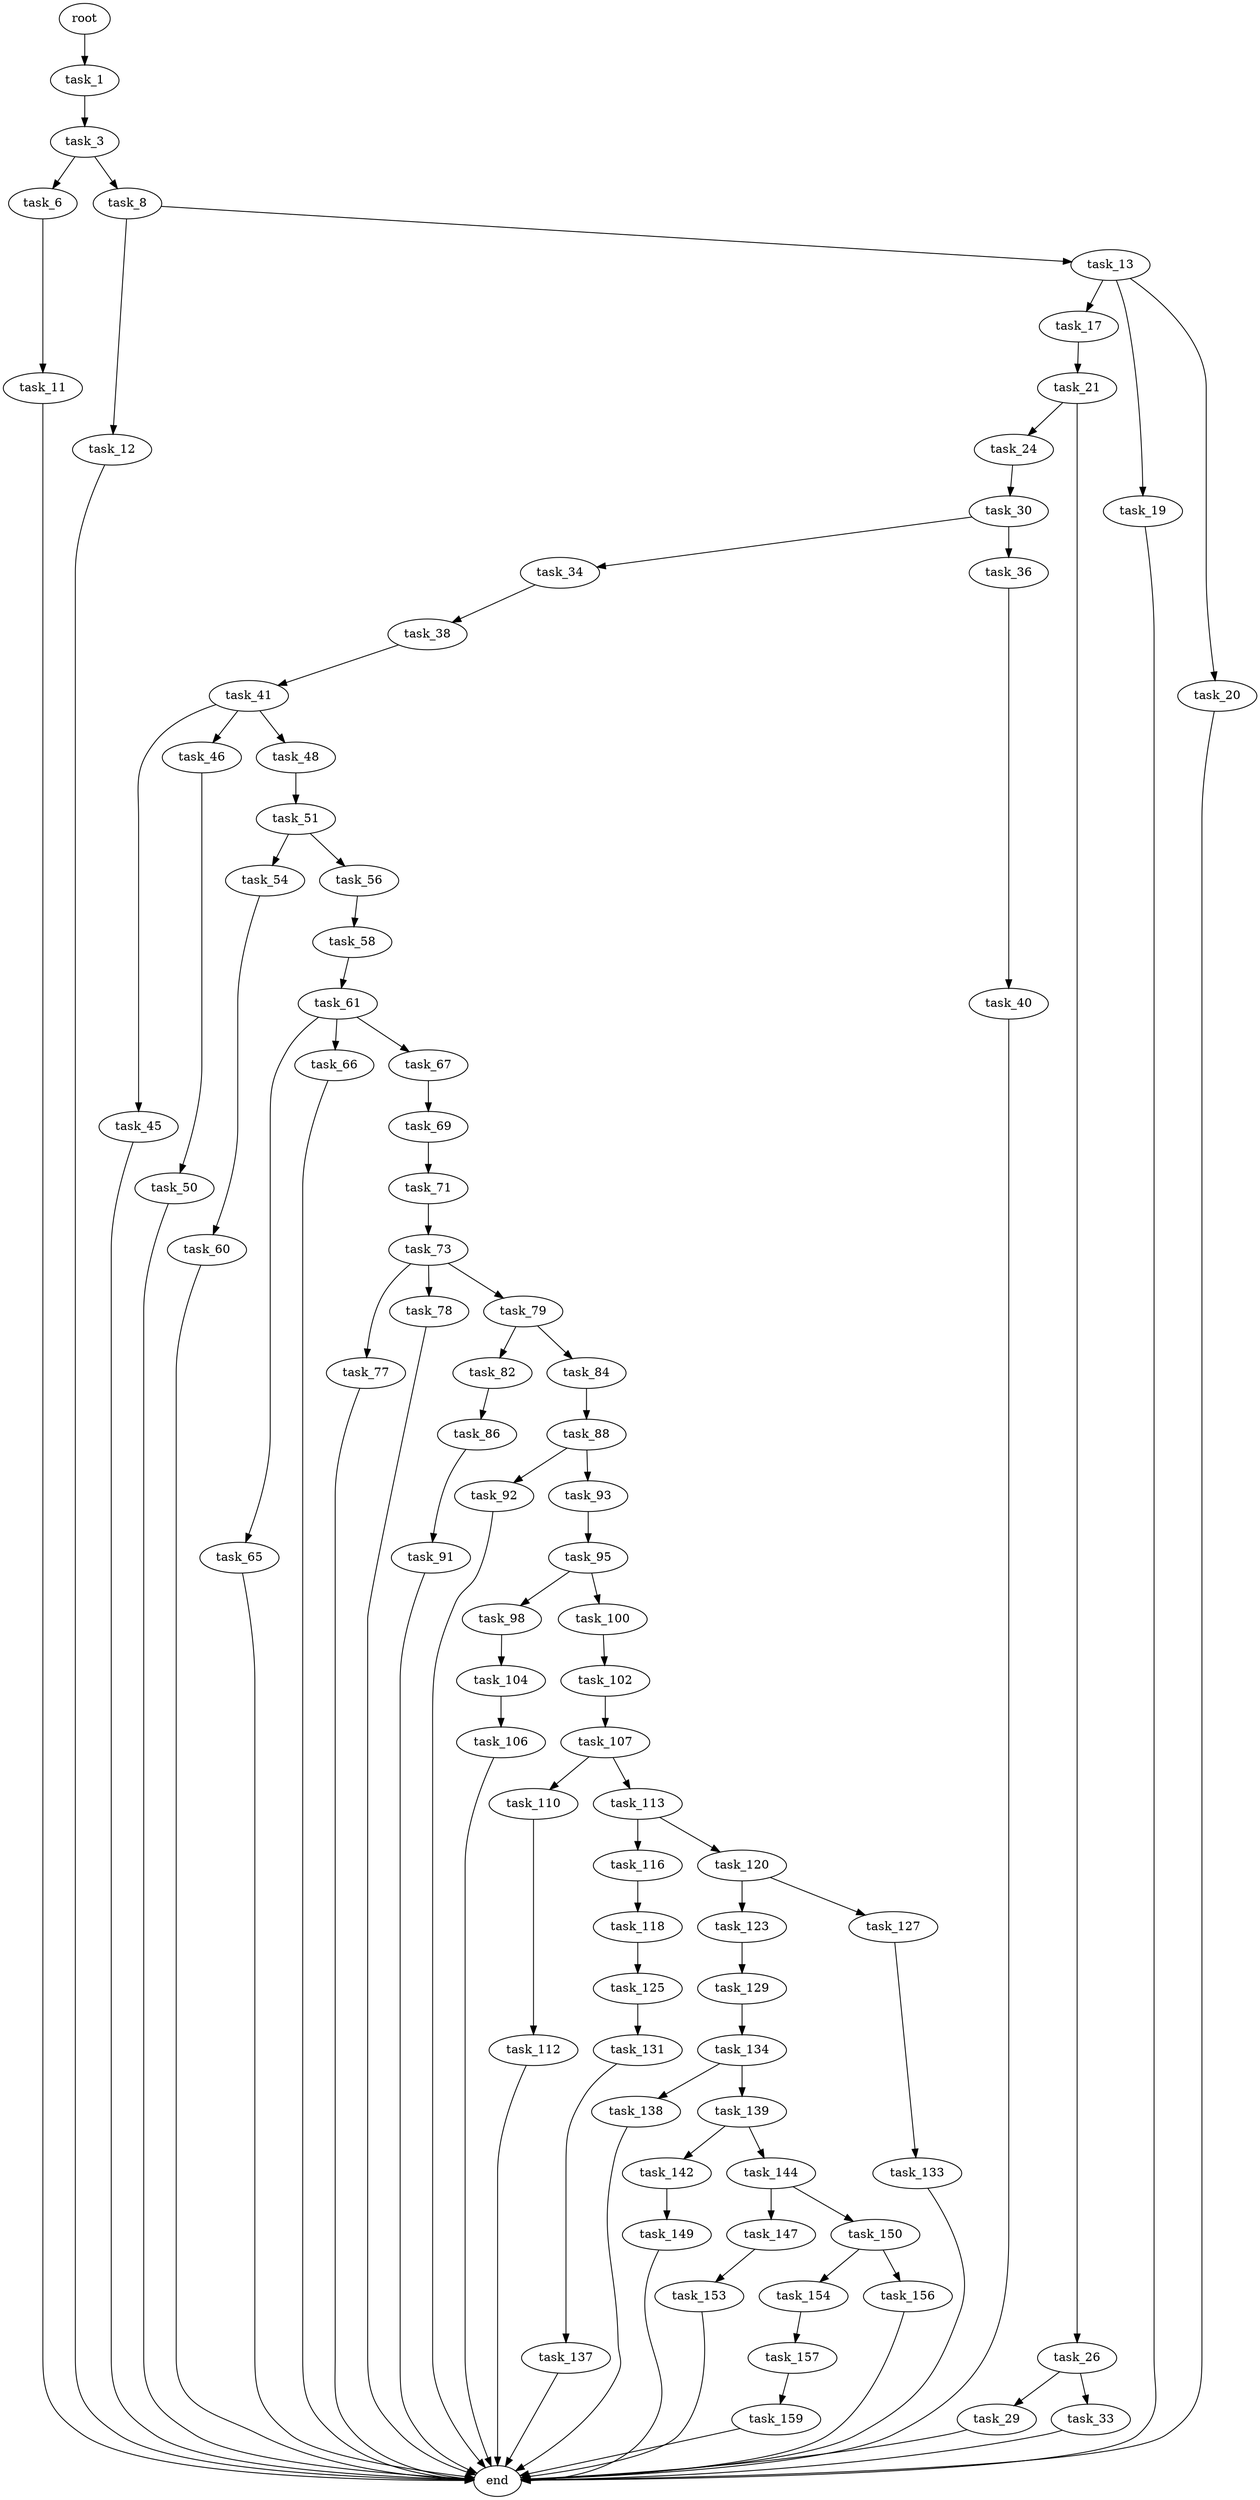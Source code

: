 digraph G {
  root [size="0.000000"];
  task_1 [size="1035328168103.000000"];
  task_3 [size="29234583010.000000"];
  task_6 [size="231928233984.000000"];
  task_8 [size="44418185815.000000"];
  task_11 [size="134217728000.000000"];
  task_12 [size="366385086545.000000"];
  task_13 [size="8589934592.000000"];
  task_17 [size="8589934592.000000"];
  task_19 [size="74349290528.000000"];
  task_20 [size="564283659821.000000"];
  task_21 [size="782757789696.000000"];
  task_24 [size="846253822897.000000"];
  task_26 [size="41581224122.000000"];
  task_29 [size="368293445632.000000"];
  task_30 [size="782757789696.000000"];
  task_33 [size="71544745037.000000"];
  task_34 [size="823254206078.000000"];
  task_36 [size="2907292472.000000"];
  task_38 [size="1380837944024.000000"];
  task_40 [size="68719476736.000000"];
  task_41 [size="2879659342.000000"];
  task_45 [size="14797090245.000000"];
  task_46 [size="4458443432.000000"];
  task_48 [size="68719476736.000000"];
  task_50 [size="15153851557.000000"];
  task_51 [size="1073741824000.000000"];
  task_54 [size="23279076761.000000"];
  task_56 [size="1082553105.000000"];
  task_58 [size="119970515106.000000"];
  task_60 [size="274268107358.000000"];
  task_61 [size="549755813888.000000"];
  task_65 [size="1454354061.000000"];
  task_66 [size="11028502961.000000"];
  task_67 [size="8589934592.000000"];
  task_69 [size="8589934592.000000"];
  task_71 [size="22199223767.000000"];
  task_73 [size="68719476736.000000"];
  task_77 [size="19912666299.000000"];
  task_78 [size="1408815591.000000"];
  task_79 [size="2627157931.000000"];
  task_82 [size="44935431977.000000"];
  task_84 [size="16942289261.000000"];
  task_86 [size="30625844028.000000"];
  task_88 [size="1140072104.000000"];
  task_91 [size="28991029248.000000"];
  task_92 [size="5420152347.000000"];
  task_93 [size="5791117636.000000"];
  task_95 [size="1073741824000.000000"];
  task_98 [size="7183532815.000000"];
  task_100 [size="20457498483.000000"];
  task_102 [size="48883368230.000000"];
  task_104 [size="1060354151288.000000"];
  task_106 [size="8132477457.000000"];
  task_107 [size="368293445632.000000"];
  task_110 [size="134217728000.000000"];
  task_112 [size="28991029248.000000"];
  task_113 [size="16093074850.000000"];
  task_116 [size="6455765135.000000"];
  task_118 [size="413235811.000000"];
  task_120 [size="28991029248.000000"];
  task_123 [size="6752803023.000000"];
  task_125 [size="549755813888.000000"];
  task_127 [size="2484964081.000000"];
  task_129 [size="804574448131.000000"];
  task_131 [size="19253021201.000000"];
  task_133 [size="1476284615.000000"];
  task_134 [size="1383912746880.000000"];
  task_137 [size="395107168727.000000"];
  task_138 [size="3525766001.000000"];
  task_139 [size="640706781580.000000"];
  task_142 [size="1242397184134.000000"];
  task_144 [size="19202613006.000000"];
  task_147 [size="174605165080.000000"];
  task_149 [size="30148464654.000000"];
  task_150 [size="5148001277.000000"];
  task_153 [size="8432068596.000000"];
  task_154 [size="109101837097.000000"];
  task_156 [size="18076856089.000000"];
  task_157 [size="134217728000.000000"];
  task_159 [size="650557520348.000000"];
  end [size="0.000000"];

  root -> task_1 [size="1.000000"];
  task_1 -> task_3 [size="838860800.000000"];
  task_3 -> task_6 [size="679477248.000000"];
  task_3 -> task_8 [size="679477248.000000"];
  task_6 -> task_11 [size="301989888.000000"];
  task_8 -> task_12 [size="33554432.000000"];
  task_8 -> task_13 [size="33554432.000000"];
  task_11 -> end [size="1.000000"];
  task_12 -> end [size="1.000000"];
  task_13 -> task_17 [size="33554432.000000"];
  task_13 -> task_19 [size="33554432.000000"];
  task_13 -> task_20 [size="33554432.000000"];
  task_17 -> task_21 [size="33554432.000000"];
  task_19 -> end [size="1.000000"];
  task_20 -> end [size="1.000000"];
  task_21 -> task_24 [size="679477248.000000"];
  task_21 -> task_26 [size="679477248.000000"];
  task_24 -> task_30 [size="536870912.000000"];
  task_26 -> task_29 [size="679477248.000000"];
  task_26 -> task_33 [size="679477248.000000"];
  task_29 -> end [size="1.000000"];
  task_30 -> task_34 [size="679477248.000000"];
  task_30 -> task_36 [size="679477248.000000"];
  task_33 -> end [size="1.000000"];
  task_34 -> task_38 [size="536870912.000000"];
  task_36 -> task_40 [size="134217728.000000"];
  task_38 -> task_41 [size="838860800.000000"];
  task_40 -> end [size="1.000000"];
  task_41 -> task_45 [size="75497472.000000"];
  task_41 -> task_46 [size="75497472.000000"];
  task_41 -> task_48 [size="75497472.000000"];
  task_45 -> end [size="1.000000"];
  task_46 -> task_50 [size="134217728.000000"];
  task_48 -> task_51 [size="134217728.000000"];
  task_50 -> end [size="1.000000"];
  task_51 -> task_54 [size="838860800.000000"];
  task_51 -> task_56 [size="838860800.000000"];
  task_54 -> task_60 [size="838860800.000000"];
  task_56 -> task_58 [size="33554432.000000"];
  task_58 -> task_61 [size="134217728.000000"];
  task_60 -> end [size="1.000000"];
  task_61 -> task_65 [size="536870912.000000"];
  task_61 -> task_66 [size="536870912.000000"];
  task_61 -> task_67 [size="536870912.000000"];
  task_65 -> end [size="1.000000"];
  task_66 -> end [size="1.000000"];
  task_67 -> task_69 [size="33554432.000000"];
  task_69 -> task_71 [size="33554432.000000"];
  task_71 -> task_73 [size="536870912.000000"];
  task_73 -> task_77 [size="134217728.000000"];
  task_73 -> task_78 [size="134217728.000000"];
  task_73 -> task_79 [size="134217728.000000"];
  task_77 -> end [size="1.000000"];
  task_78 -> end [size="1.000000"];
  task_79 -> task_82 [size="75497472.000000"];
  task_79 -> task_84 [size="75497472.000000"];
  task_82 -> task_86 [size="33554432.000000"];
  task_84 -> task_88 [size="301989888.000000"];
  task_86 -> task_91 [size="536870912.000000"];
  task_88 -> task_92 [size="33554432.000000"];
  task_88 -> task_93 [size="33554432.000000"];
  task_91 -> end [size="1.000000"];
  task_92 -> end [size="1.000000"];
  task_93 -> task_95 [size="679477248.000000"];
  task_95 -> task_98 [size="838860800.000000"];
  task_95 -> task_100 [size="838860800.000000"];
  task_98 -> task_104 [size="301989888.000000"];
  task_100 -> task_102 [size="536870912.000000"];
  task_102 -> task_107 [size="838860800.000000"];
  task_104 -> task_106 [size="838860800.000000"];
  task_106 -> end [size="1.000000"];
  task_107 -> task_110 [size="411041792.000000"];
  task_107 -> task_113 [size="411041792.000000"];
  task_110 -> task_112 [size="209715200.000000"];
  task_112 -> end [size="1.000000"];
  task_113 -> task_116 [size="33554432.000000"];
  task_113 -> task_120 [size="33554432.000000"];
  task_116 -> task_118 [size="301989888.000000"];
  task_118 -> task_125 [size="33554432.000000"];
  task_120 -> task_123 [size="75497472.000000"];
  task_120 -> task_127 [size="75497472.000000"];
  task_123 -> task_129 [size="209715200.000000"];
  task_125 -> task_131 [size="536870912.000000"];
  task_127 -> task_133 [size="209715200.000000"];
  task_129 -> task_134 [size="536870912.000000"];
  task_131 -> task_137 [size="75497472.000000"];
  task_133 -> end [size="1.000000"];
  task_134 -> task_138 [size="838860800.000000"];
  task_134 -> task_139 [size="838860800.000000"];
  task_137 -> end [size="1.000000"];
  task_138 -> end [size="1.000000"];
  task_139 -> task_142 [size="536870912.000000"];
  task_139 -> task_144 [size="536870912.000000"];
  task_142 -> task_149 [size="838860800.000000"];
  task_144 -> task_147 [size="33554432.000000"];
  task_144 -> task_150 [size="33554432.000000"];
  task_147 -> task_153 [size="679477248.000000"];
  task_149 -> end [size="1.000000"];
  task_150 -> task_154 [size="301989888.000000"];
  task_150 -> task_156 [size="301989888.000000"];
  task_153 -> end [size="1.000000"];
  task_154 -> task_157 [size="134217728.000000"];
  task_156 -> end [size="1.000000"];
  task_157 -> task_159 [size="209715200.000000"];
  task_159 -> end [size="1.000000"];
}
